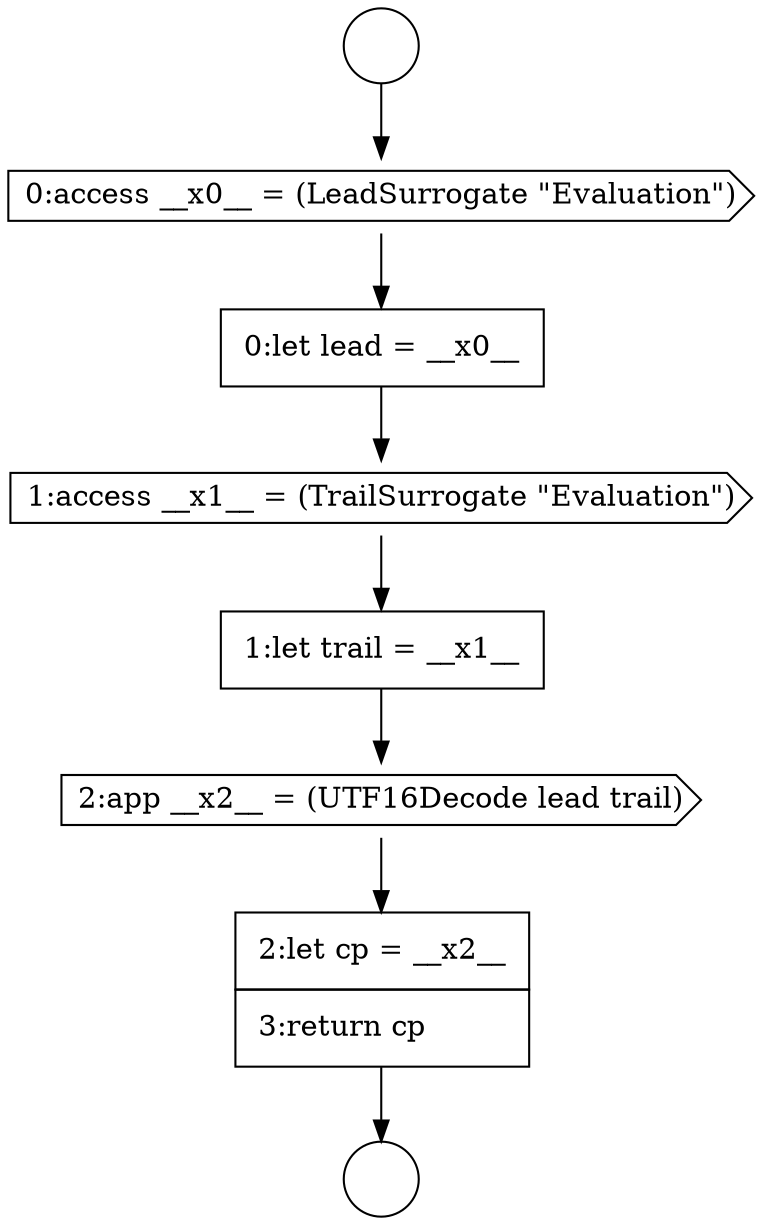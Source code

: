 digraph {
  node12447 [shape=circle label=" " color="black" fillcolor="white" style=filled]
  node12453 [shape=none, margin=0, label=<<font color="black">
    <table border="0" cellborder="1" cellspacing="0" cellpadding="10">
      <tr><td align="left">2:let cp = __x2__</td></tr>
      <tr><td align="left">3:return cp</td></tr>
    </table>
  </font>> color="black" fillcolor="white" style=filled]
  node12446 [shape=circle label=" " color="black" fillcolor="white" style=filled]
  node12450 [shape=cds, label=<<font color="black">1:access __x1__ = (TrailSurrogate &quot;Evaluation&quot;)</font>> color="black" fillcolor="white" style=filled]
  node12449 [shape=none, margin=0, label=<<font color="black">
    <table border="0" cellborder="1" cellspacing="0" cellpadding="10">
      <tr><td align="left">0:let lead = __x0__</td></tr>
    </table>
  </font>> color="black" fillcolor="white" style=filled]
  node12451 [shape=none, margin=0, label=<<font color="black">
    <table border="0" cellborder="1" cellspacing="0" cellpadding="10">
      <tr><td align="left">1:let trail = __x1__</td></tr>
    </table>
  </font>> color="black" fillcolor="white" style=filled]
  node12452 [shape=cds, label=<<font color="black">2:app __x2__ = (UTF16Decode lead trail)</font>> color="black" fillcolor="white" style=filled]
  node12448 [shape=cds, label=<<font color="black">0:access __x0__ = (LeadSurrogate &quot;Evaluation&quot;)</font>> color="black" fillcolor="white" style=filled]
  node12450 -> node12451 [ color="black"]
  node12453 -> node12447 [ color="black"]
  node12451 -> node12452 [ color="black"]
  node12448 -> node12449 [ color="black"]
  node12446 -> node12448 [ color="black"]
  node12449 -> node12450 [ color="black"]
  node12452 -> node12453 [ color="black"]
}
